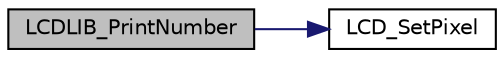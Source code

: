 digraph "LCDLIB_PrintNumber"
{
 // LATEX_PDF_SIZE
  edge [fontname="Helvetica",fontsize="10",labelfontname="Helvetica",labelfontsize="10"];
  node [fontname="Helvetica",fontsize="10",shape=record];
  rankdir="LR";
  Node1 [label="LCDLIB_PrintNumber",height=0.2,width=0.4,color="black", fillcolor="grey75", style="filled", fontcolor="black",tooltip="Display number on LCD."];
  Node1 -> Node2 [color="midnightblue",fontsize="10",style="solid",fontname="Helvetica"];
  Node2 [label="LCD_SetPixel",height=0.2,width=0.4,color="black", fillcolor="white", style="filled",URL="$d8/d66/group___n_a_n_o100___l_c_d___e_x_p_o_r_t_e_d___f_u_n_c_t_i_o_n_s.html#ga38931e2f60a5bca8527b78604644e67a",tooltip="Enables a segment on the LCD display."];
}
